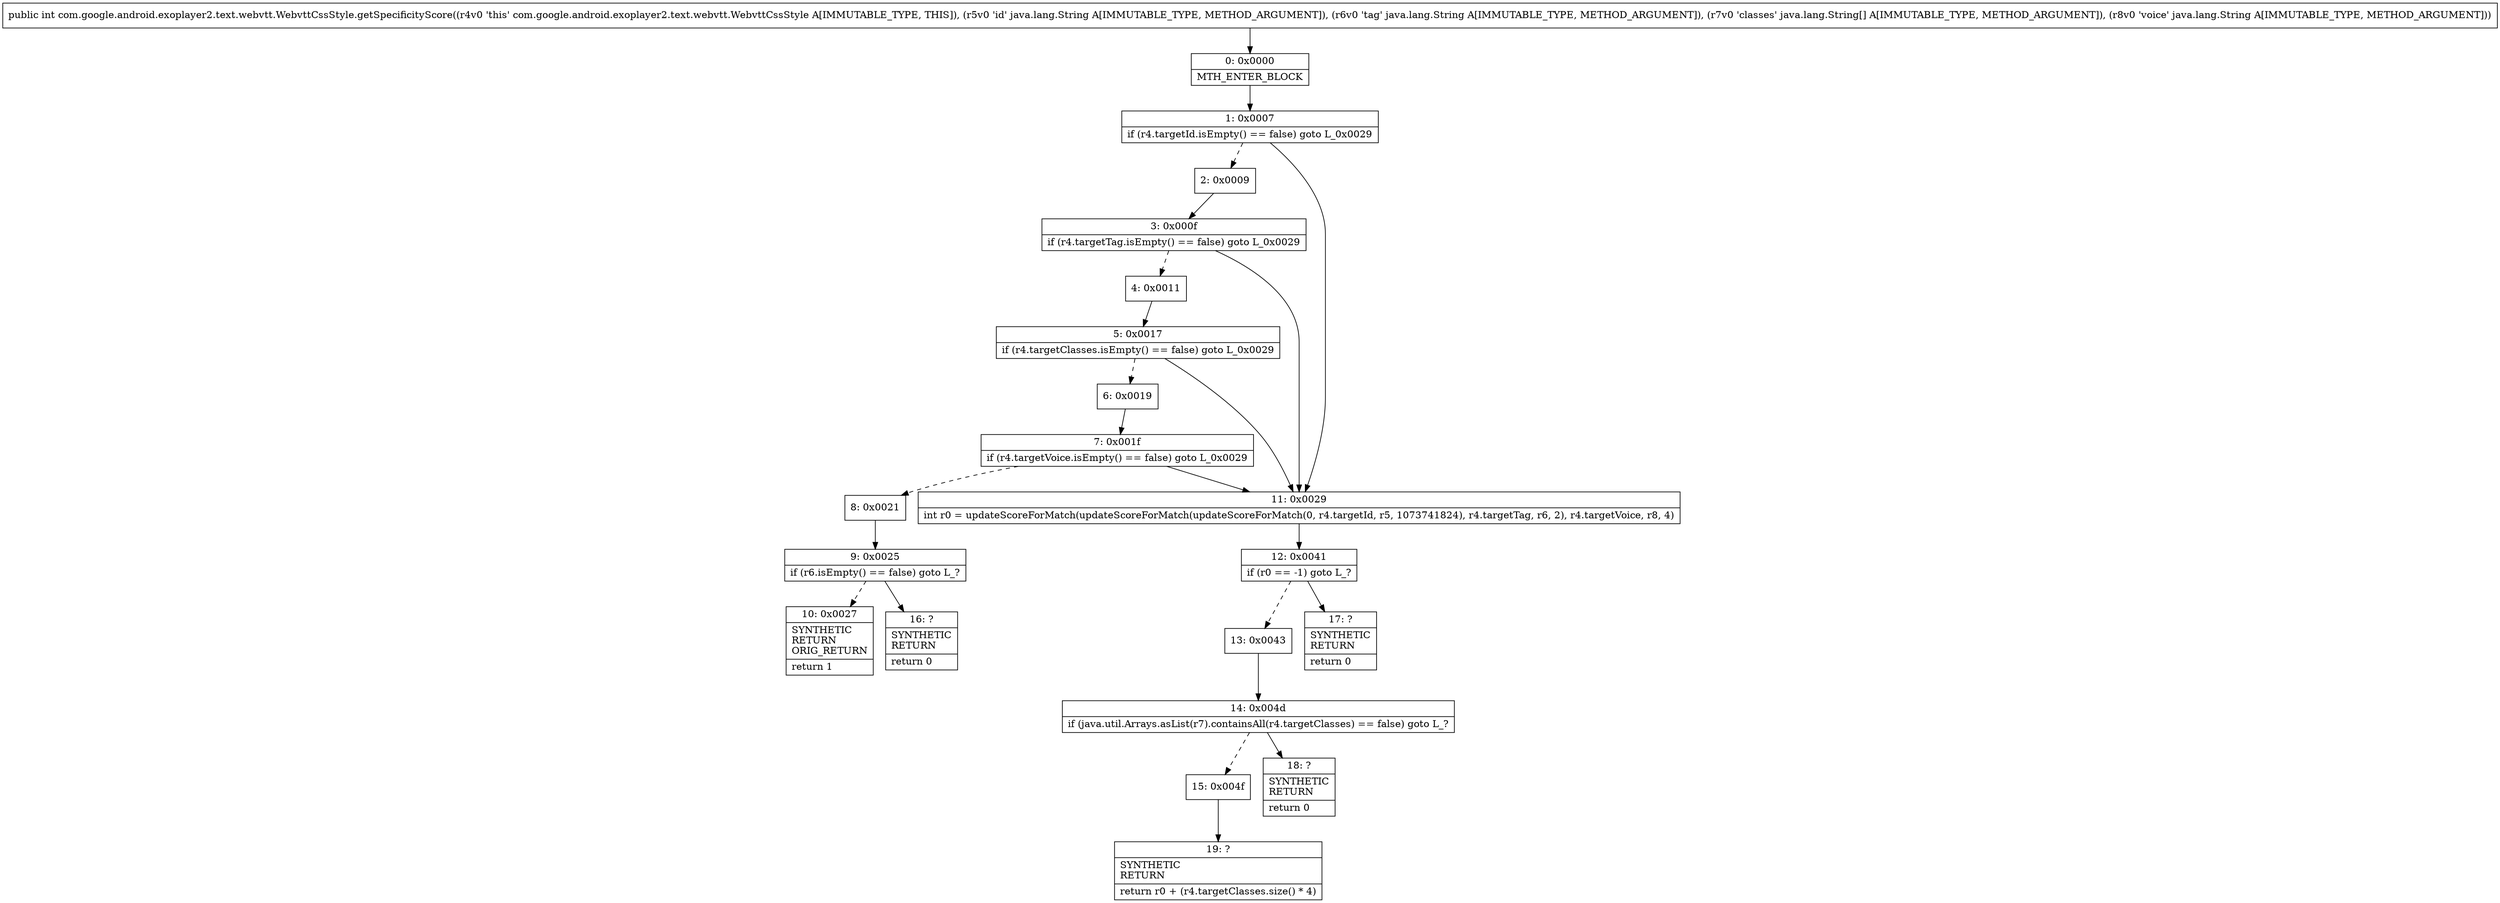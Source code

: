 digraph "CFG forcom.google.android.exoplayer2.text.webvtt.WebvttCssStyle.getSpecificityScore(Ljava\/lang\/String;Ljava\/lang\/String;[Ljava\/lang\/String;Ljava\/lang\/String;)I" {
Node_0 [shape=record,label="{0\:\ 0x0000|MTH_ENTER_BLOCK\l}"];
Node_1 [shape=record,label="{1\:\ 0x0007|if (r4.targetId.isEmpty() == false) goto L_0x0029\l}"];
Node_2 [shape=record,label="{2\:\ 0x0009}"];
Node_3 [shape=record,label="{3\:\ 0x000f|if (r4.targetTag.isEmpty() == false) goto L_0x0029\l}"];
Node_4 [shape=record,label="{4\:\ 0x0011}"];
Node_5 [shape=record,label="{5\:\ 0x0017|if (r4.targetClasses.isEmpty() == false) goto L_0x0029\l}"];
Node_6 [shape=record,label="{6\:\ 0x0019}"];
Node_7 [shape=record,label="{7\:\ 0x001f|if (r4.targetVoice.isEmpty() == false) goto L_0x0029\l}"];
Node_8 [shape=record,label="{8\:\ 0x0021}"];
Node_9 [shape=record,label="{9\:\ 0x0025|if (r6.isEmpty() == false) goto L_?\l}"];
Node_10 [shape=record,label="{10\:\ 0x0027|SYNTHETIC\lRETURN\lORIG_RETURN\l|return 1\l}"];
Node_11 [shape=record,label="{11\:\ 0x0029|int r0 = updateScoreForMatch(updateScoreForMatch(updateScoreForMatch(0, r4.targetId, r5, 1073741824), r4.targetTag, r6, 2), r4.targetVoice, r8, 4)\l}"];
Node_12 [shape=record,label="{12\:\ 0x0041|if (r0 == \-1) goto L_?\l}"];
Node_13 [shape=record,label="{13\:\ 0x0043}"];
Node_14 [shape=record,label="{14\:\ 0x004d|if (java.util.Arrays.asList(r7).containsAll(r4.targetClasses) == false) goto L_?\l}"];
Node_15 [shape=record,label="{15\:\ 0x004f}"];
Node_16 [shape=record,label="{16\:\ ?|SYNTHETIC\lRETURN\l|return 0\l}"];
Node_17 [shape=record,label="{17\:\ ?|SYNTHETIC\lRETURN\l|return 0\l}"];
Node_18 [shape=record,label="{18\:\ ?|SYNTHETIC\lRETURN\l|return 0\l}"];
Node_19 [shape=record,label="{19\:\ ?|SYNTHETIC\lRETURN\l|return r0 + (r4.targetClasses.size() * 4)\l}"];
MethodNode[shape=record,label="{public int com.google.android.exoplayer2.text.webvtt.WebvttCssStyle.getSpecificityScore((r4v0 'this' com.google.android.exoplayer2.text.webvtt.WebvttCssStyle A[IMMUTABLE_TYPE, THIS]), (r5v0 'id' java.lang.String A[IMMUTABLE_TYPE, METHOD_ARGUMENT]), (r6v0 'tag' java.lang.String A[IMMUTABLE_TYPE, METHOD_ARGUMENT]), (r7v0 'classes' java.lang.String[] A[IMMUTABLE_TYPE, METHOD_ARGUMENT]), (r8v0 'voice' java.lang.String A[IMMUTABLE_TYPE, METHOD_ARGUMENT])) }"];
MethodNode -> Node_0;
Node_0 -> Node_1;
Node_1 -> Node_2[style=dashed];
Node_1 -> Node_11;
Node_2 -> Node_3;
Node_3 -> Node_4[style=dashed];
Node_3 -> Node_11;
Node_4 -> Node_5;
Node_5 -> Node_6[style=dashed];
Node_5 -> Node_11;
Node_6 -> Node_7;
Node_7 -> Node_8[style=dashed];
Node_7 -> Node_11;
Node_8 -> Node_9;
Node_9 -> Node_10[style=dashed];
Node_9 -> Node_16;
Node_11 -> Node_12;
Node_12 -> Node_13[style=dashed];
Node_12 -> Node_17;
Node_13 -> Node_14;
Node_14 -> Node_15[style=dashed];
Node_14 -> Node_18;
Node_15 -> Node_19;
}


